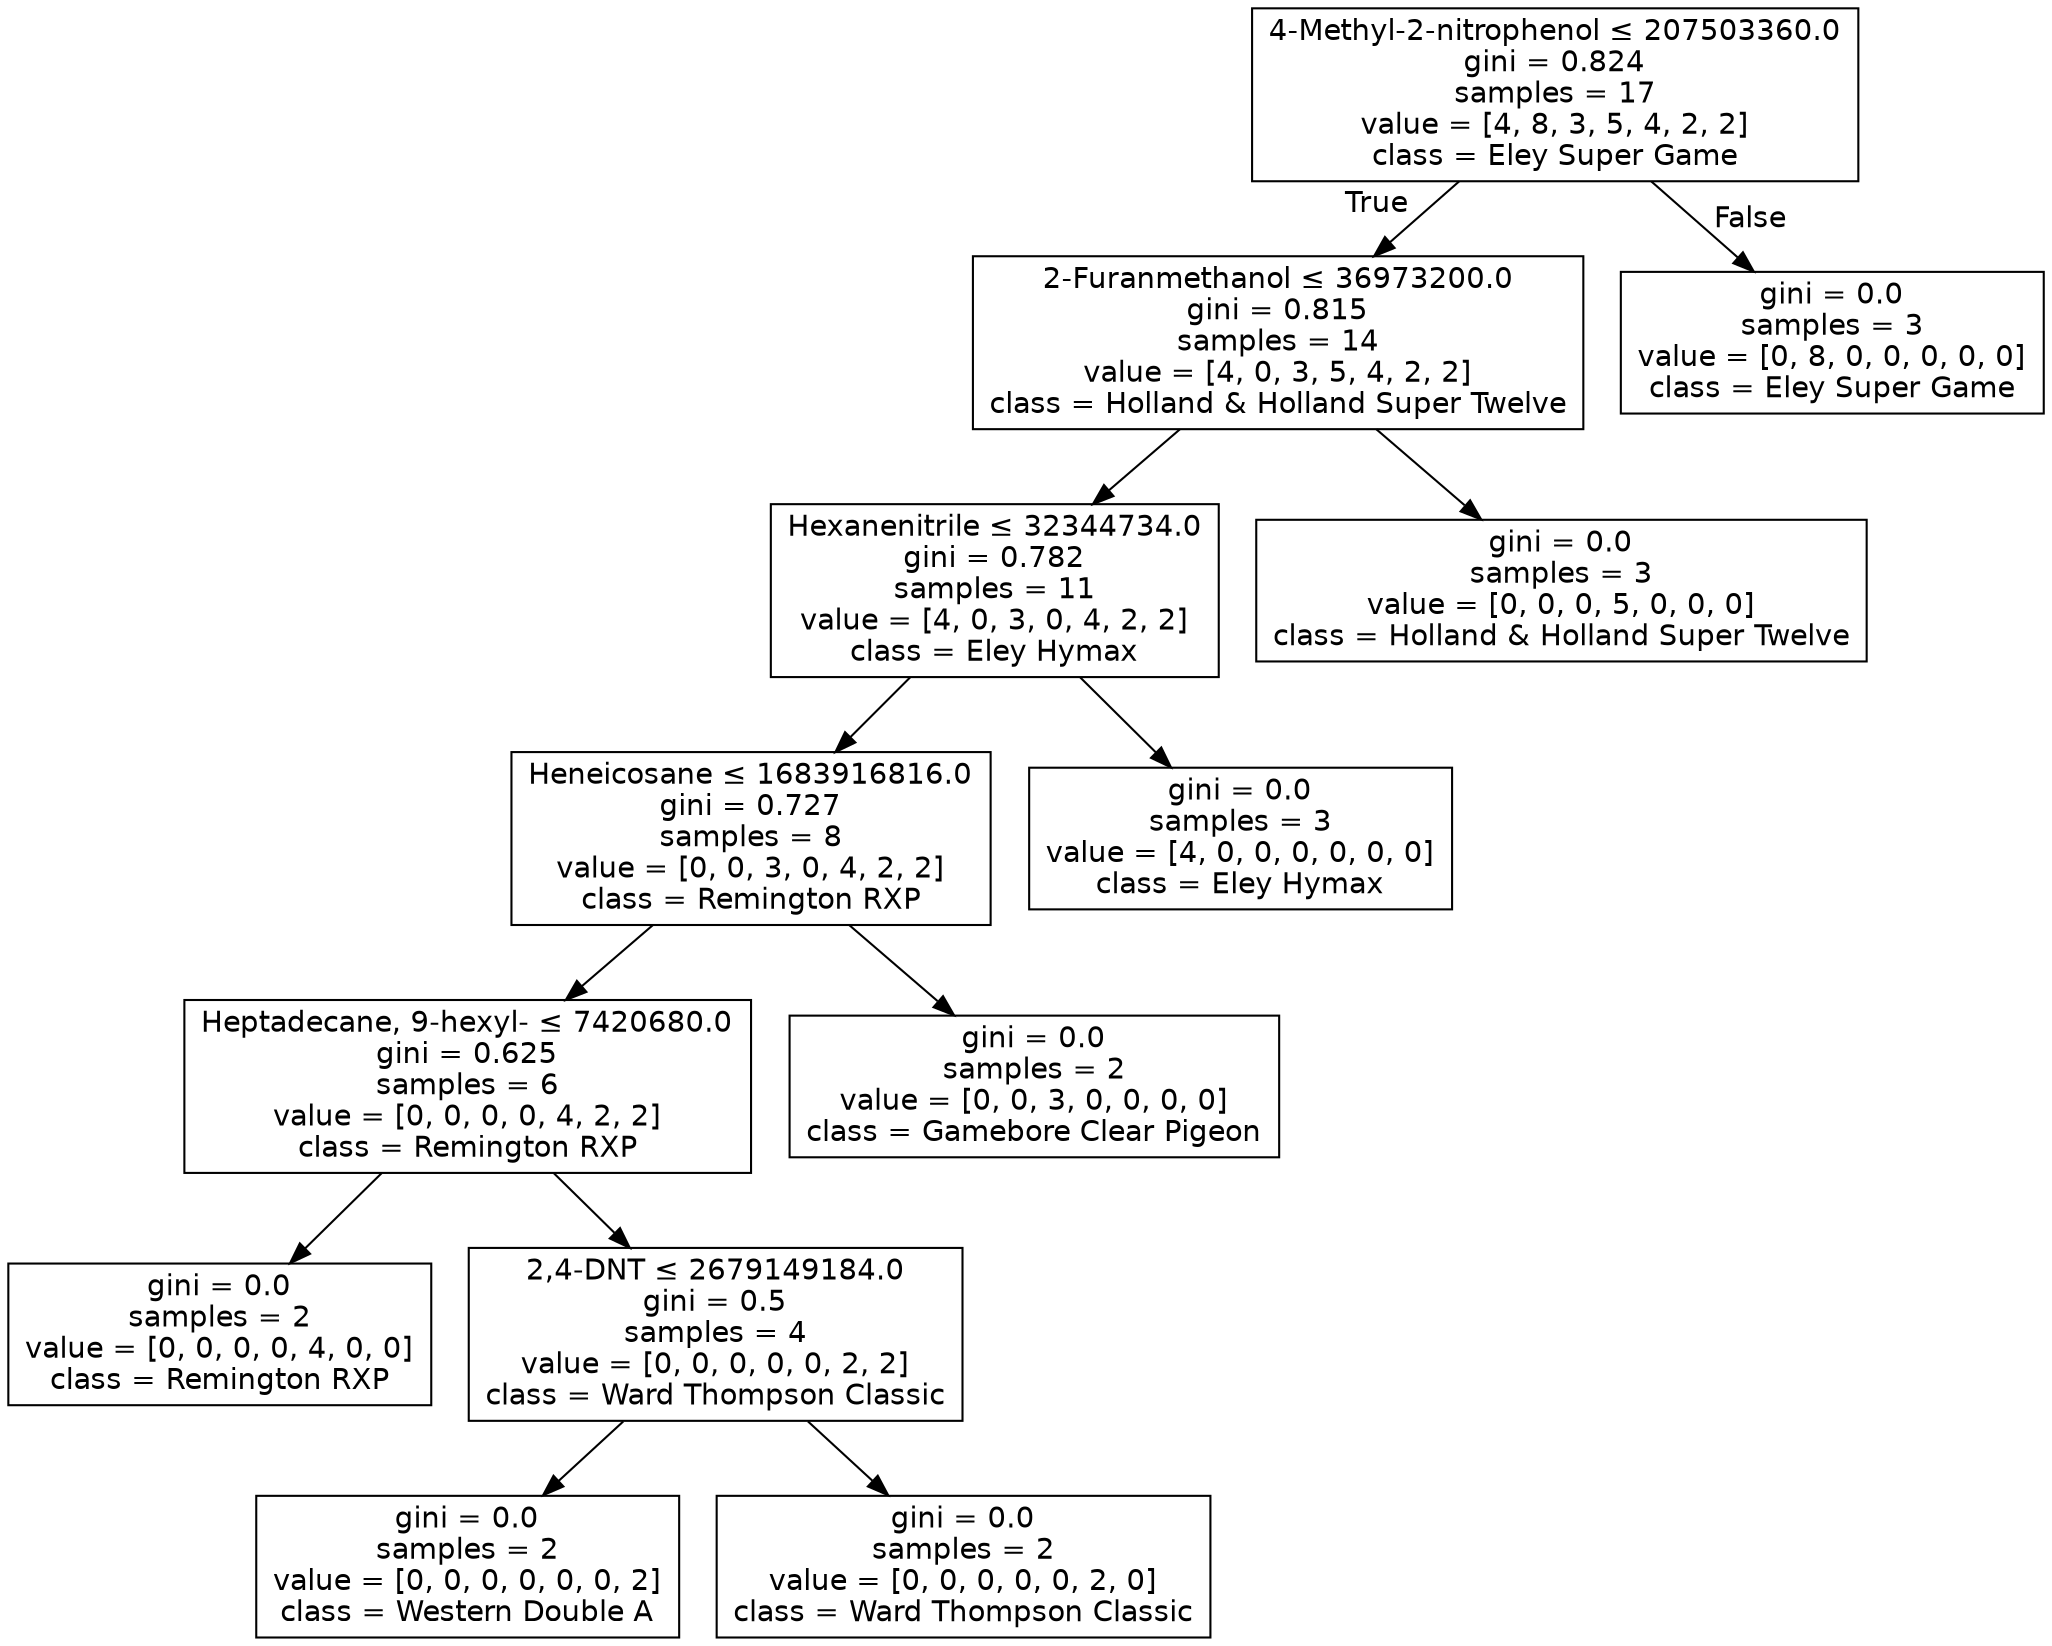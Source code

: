 digraph Tree {
node [shape=box, fontname="helvetica"] ;
edge [fontname="helvetica"] ;
0 [label=<4-Methyl-2-nitrophenol &le; 207503360.0<br/>gini = 0.824<br/>samples = 17<br/>value = [4, 8, 3, 5, 4, 2, 2]<br/>class = Eley Super Game>] ;
1 [label=<2-Furanmethanol &le; 36973200.0<br/>gini = 0.815<br/>samples = 14<br/>value = [4, 0, 3, 5, 4, 2, 2]<br/>class = Holland &amp; Holland Super Twelve>] ;
0 -> 1 [labeldistance=2.5, labelangle=45, headlabel="True"] ;
2 [label=<Hexanenitrile &le; 32344734.0<br/>gini = 0.782<br/>samples = 11<br/>value = [4, 0, 3, 0, 4, 2, 2]<br/>class = Eley Hymax>] ;
1 -> 2 ;
3 [label=<Heneicosane &le; 1683916816.0<br/>gini = 0.727<br/>samples = 8<br/>value = [0, 0, 3, 0, 4, 2, 2]<br/>class = Remington RXP>] ;
2 -> 3 ;
4 [label=<Heptadecane, 9-hexyl- &le; 7420680.0<br/>gini = 0.625<br/>samples = 6<br/>value = [0, 0, 0, 0, 4, 2, 2]<br/>class = Remington RXP>] ;
3 -> 4 ;
5 [label=<gini = 0.0<br/>samples = 2<br/>value = [0, 0, 0, 0, 4, 0, 0]<br/>class = Remington RXP>] ;
4 -> 5 ;
6 [label=<2,4-DNT &le; 2679149184.0<br/>gini = 0.5<br/>samples = 4<br/>value = [0, 0, 0, 0, 0, 2, 2]<br/>class = Ward Thompson Classic>] ;
4 -> 6 ;
7 [label=<gini = 0.0<br/>samples = 2<br/>value = [0, 0, 0, 0, 0, 0, 2]<br/>class = Western Double A>] ;
6 -> 7 ;
8 [label=<gini = 0.0<br/>samples = 2<br/>value = [0, 0, 0, 0, 0, 2, 0]<br/>class = Ward Thompson Classic>] ;
6 -> 8 ;
9 [label=<gini = 0.0<br/>samples = 2<br/>value = [0, 0, 3, 0, 0, 0, 0]<br/>class = Gamebore Clear Pigeon>] ;
3 -> 9 ;
10 [label=<gini = 0.0<br/>samples = 3<br/>value = [4, 0, 0, 0, 0, 0, 0]<br/>class = Eley Hymax>] ;
2 -> 10 ;
11 [label=<gini = 0.0<br/>samples = 3<br/>value = [0, 0, 0, 5, 0, 0, 0]<br/>class = Holland &amp; Holland Super Twelve>] ;
1 -> 11 ;
12 [label=<gini = 0.0<br/>samples = 3<br/>value = [0, 8, 0, 0, 0, 0, 0]<br/>class = Eley Super Game>] ;
0 -> 12 [labeldistance=2.5, labelangle=-45, headlabel="False"] ;
}
